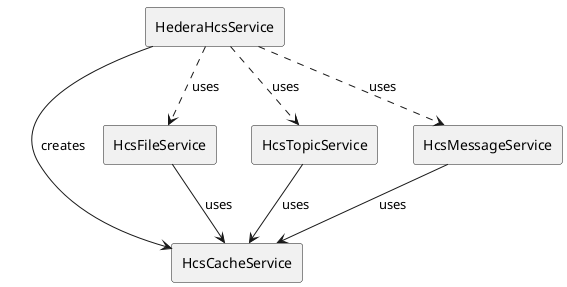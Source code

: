 @startuml

rectangle HederaHcsService
rectangle HcsCacheService
rectangle HcsFileService
rectangle HcsTopicService
rectangle HcsMessageService

HederaHcsService --> HcsCacheService : creates
HederaHcsService ..> HcsFileService : uses
HederaHcsService ..> HcsTopicService : uses
HederaHcsService ..> HcsMessageService : uses

HcsFileService --> HcsCacheService : uses
HcsTopicService --> HcsCacheService : uses
HcsMessageService --> HcsCacheService : uses

@enduml
